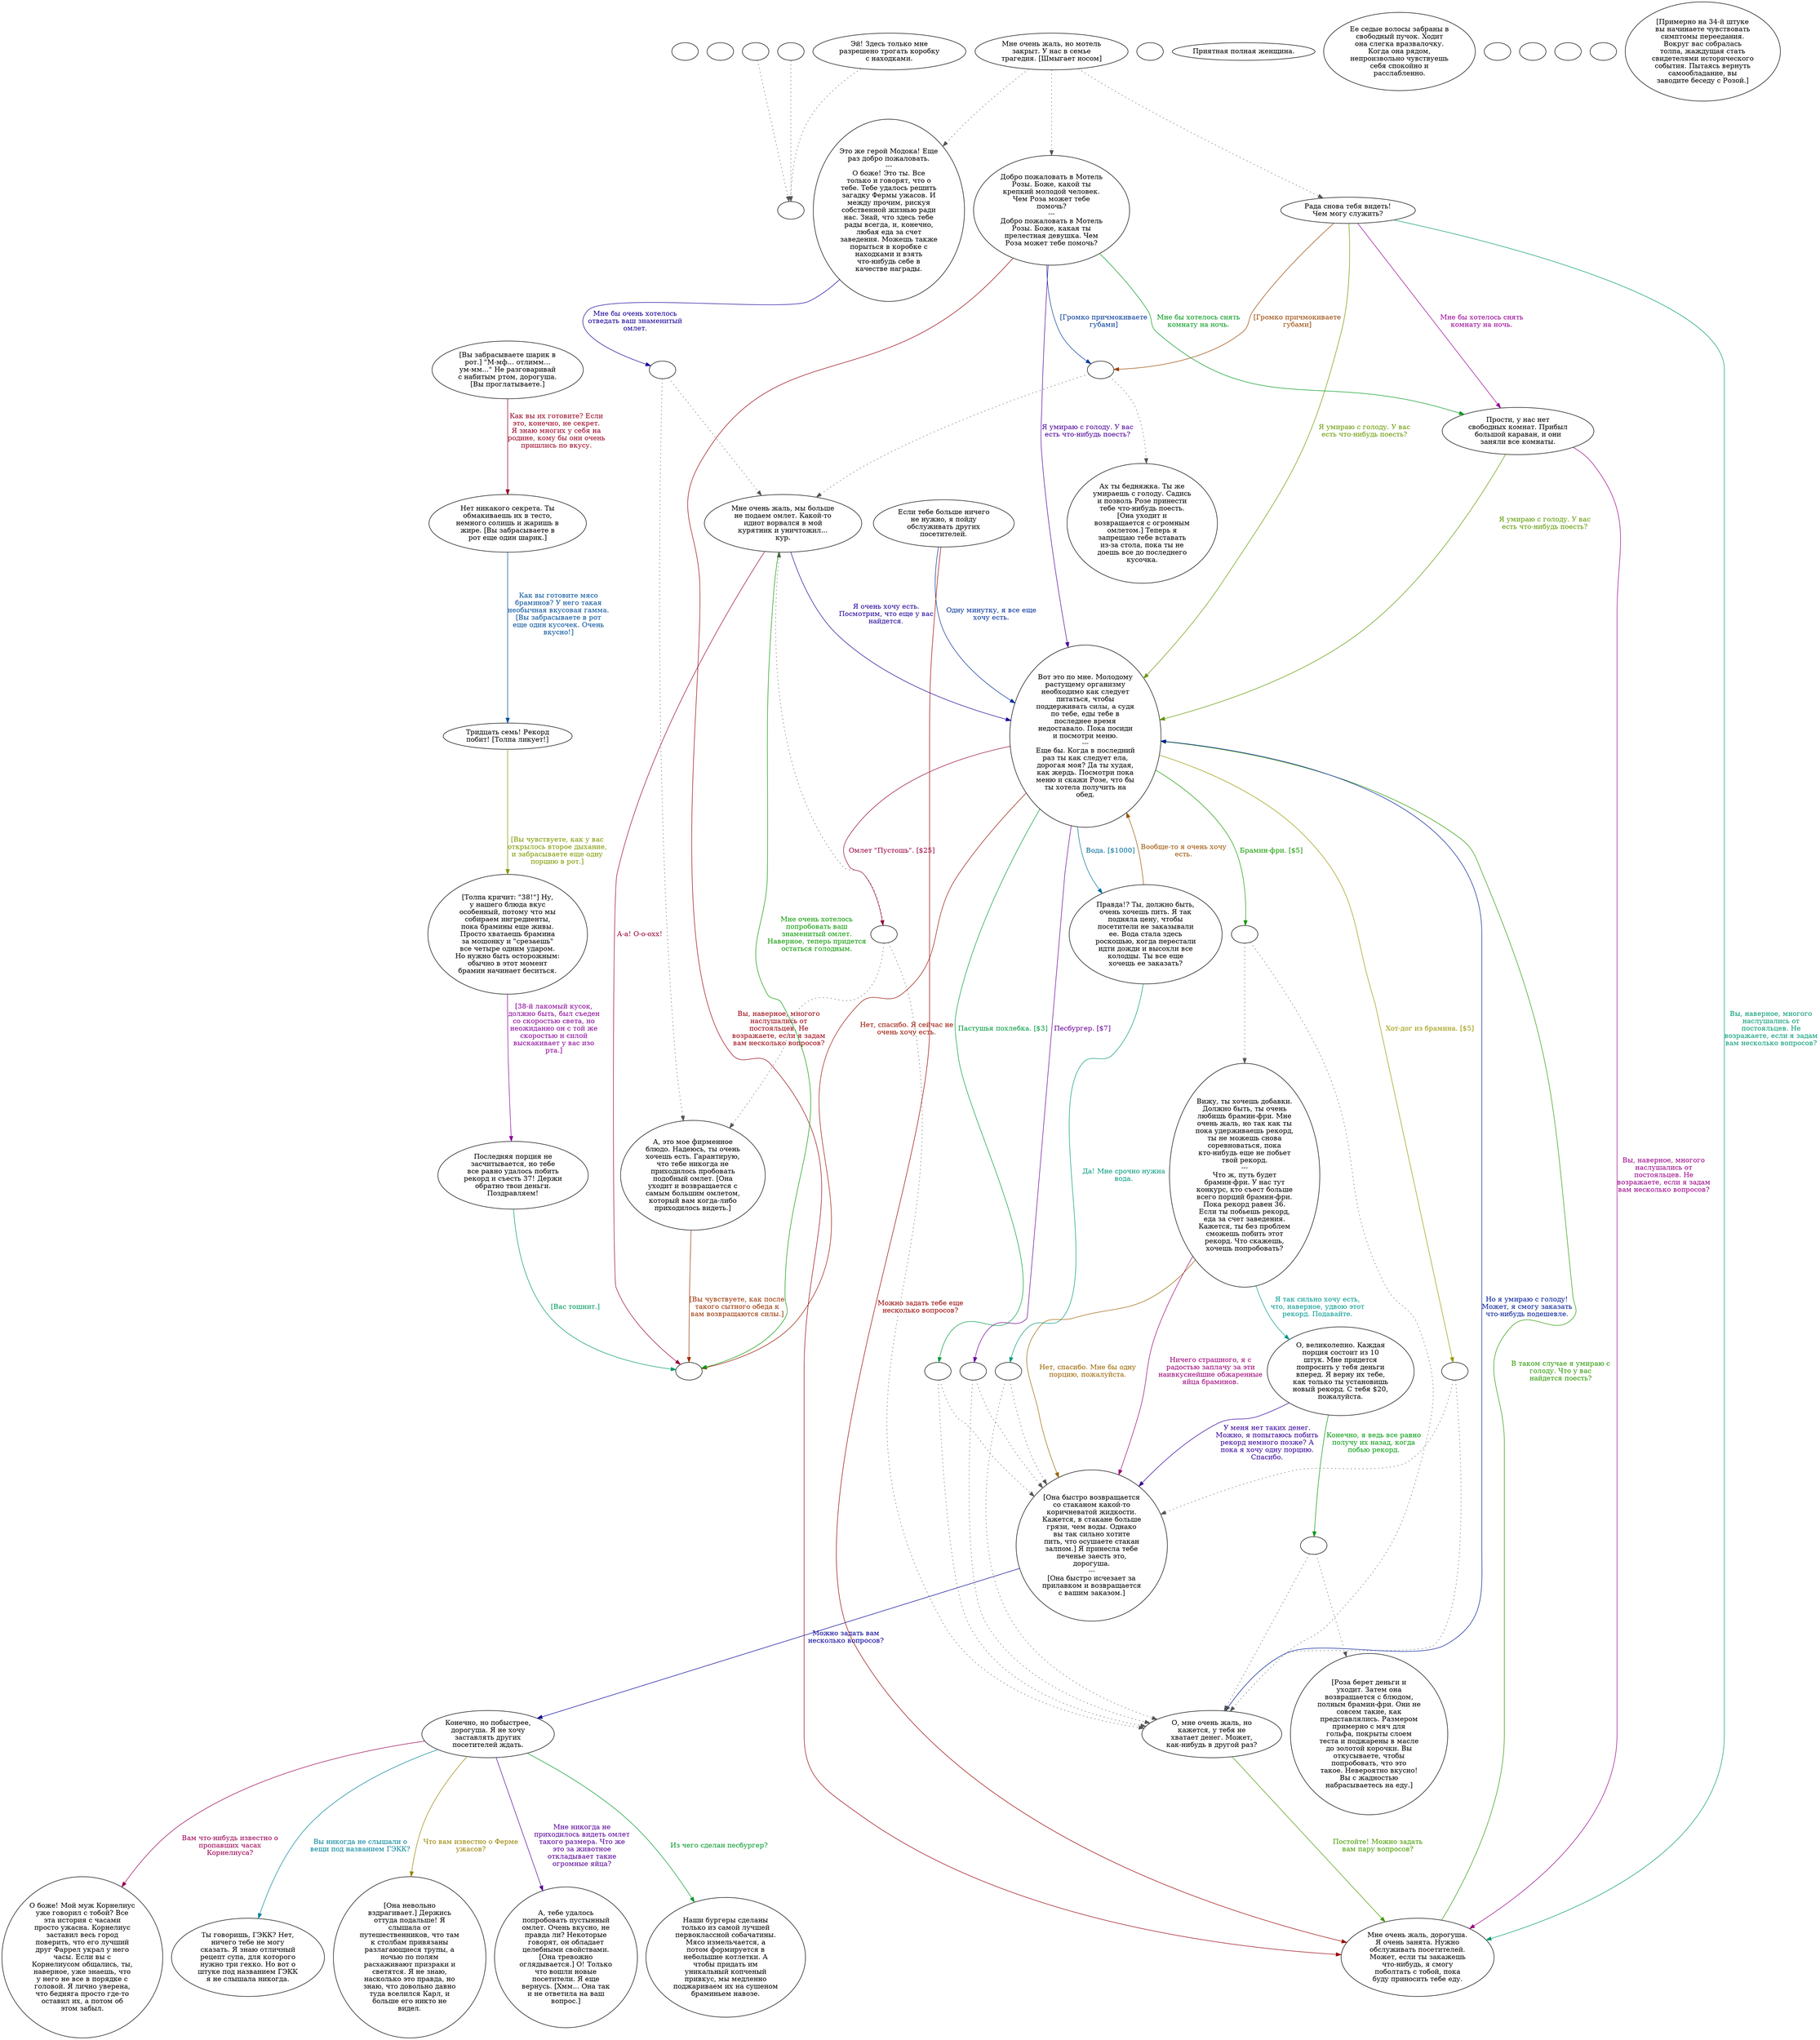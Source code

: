 digraph mcRose {
  "start" [style=filled       fillcolor="#FFFFFF"       color="#000000"]
  "start" [label=""]
  "critter_p_proc" [style=filled       fillcolor="#FFFFFF"       color="#000000"]
  "critter_p_proc" [label=""]
  "pickup_p_proc" [style=filled       fillcolor="#FFFFFF"       color="#000000"]
  "pickup_p_proc" -> "Node998" [style=dotted color="#555555"]
  "pickup_p_proc" [label=""]
  "talk_p_proc" [style=filled       fillcolor="#FFFFFF"       color="#000000"]
  "talk_p_proc" -> "Node002" [style=dotted color="#555555"]
  "talk_p_proc" -> "Node000" [style=dotted color="#555555"]
  "talk_p_proc" -> "Node001" [style=dotted color="#555555"]
  "talk_p_proc" [label="Мне очень жаль, но мотель\nзакрыт. У нас в семье\nтрагедия. [Шмыгает носом]"]
  "destroy_p_proc" [style=filled       fillcolor="#FFFFFF"       color="#000000"]
  "destroy_p_proc" [label=""]
  "look_at_p_proc" [style=filled       fillcolor="#FFFFFF"       color="#000000"]
  "look_at_p_proc" [label="Приятная полная женщина."]
  "description_p_proc" [style=filled       fillcolor="#FFFFFF"       color="#000000"]
  "description_p_proc" [label="Ее седые волосы забраны в\nсвободный пучок. Ходит\nона слегка вразвалочку.\nКогда она рядом,\nнепроизвольно чувствуешь\nсебя спокойно и\nрасслабленно."]
  "use_skill_on_p_proc" [style=filled       fillcolor="#FFFFFF"       color="#000000"]
  "use_skill_on_p_proc" [label=""]
  "damage_p_proc" [style=filled       fillcolor="#FFFFFF"       color="#000000"]
  "damage_p_proc" -> "Node998" [style=dotted color="#555555"]
  "damage_p_proc" [label=""]
  "map_enter_p_proc" [style=filled       fillcolor="#FFFFFF"       color="#000000"]
  "map_enter_p_proc" [label=""]
  "map_update_p_proc" [style=filled       fillcolor="#FFFFFF"       color="#000000"]
  "map_update_p_proc" [label=""]
  "combat_p_proc" [style=filled       fillcolor="#FFFFFF"       color="#000000"]
  "combat_p_proc" [label=""]
  "Node000" [style=filled       fillcolor="#FFFFFF"       color="#000000"]
  "Node000" [label="Добро пожаловать в Мотель\nРозы. Боже, какой ты\nкрепкий молодой человек.\nЧем Роза может тебе\nпомочь?\n---\nДобро пожаловать в Мотель\nРозы. Боже, какая ты\nпрелестная девушка. Чем\nРоза может тебе помочь?"]
  "Node000" -> "Node010" [label="Я умираю с голоду. У вас\nесть что-нибудь поесть?" color="#4B0099" fontcolor="#4B0099"]
  "Node000" -> "Node032" [label="Мне бы хотелось снять\nкомнату на ночь." color="#00991E" fontcolor="#00991E"]
  "Node000" -> "Node023" [label="Вы, наверное, многого\nнаслушались от\nпостояльцев. Не\nвозражаете, если я задам\nвам несколько вопросов?" color="#99000F" fontcolor="#99000F"]
  "Node000" -> "Node996" [label="[Громко причмокиваете\nгубами]" color="#003B99" fontcolor="#003B99"]
  "Node001" [style=filled       fillcolor="#FFFFFF"       color="#000000"]
  "Node001" [label="Рада снова тебя видеть!\nЧем могу служить?"]
  "Node001" -> "Node010" [label="Я умираю с голоду. У вас\nесть что-нибудь поесть?" color="#689900" fontcolor="#689900"]
  "Node001" -> "Node032" [label="Мне бы хотелось снять\nкомнату на ночь." color="#990095" fontcolor="#990095"]
  "Node001" -> "Node023" [label="Вы, наверное, многого\nнаслушались от\nпостояльцев. Не\nвозражаете, если я задам\nвам несколько вопросов?" color="#009971" fontcolor="#009971"]
  "Node001" -> "Node996" [label="[Громко причмокиваете\nгубами]" color="#994400" fontcolor="#994400"]
  "Node002" [style=filled       fillcolor="#FFFFFF"       color="#000000"]
  "Node002" [label="Это же герой Модока! Еще\nраз добро пожаловать.\n---\nО боже! Это ты. Все\nтолько и говорят, что о\nтебе. Тебе удалось решить\nзагадку Фермы ужасов. И\nмежду прочим, рискуя\nсобственной жизнью ради\nнас. Знай, что здесь тебе\nрады всегда, и, конечно,\nлюбая еда за счет\nзаведения. Можешь также\nпорыться в коробке с\nнаходками и взять\nчто-нибудь себе в\nкачестве награды."]
  "Node002" -> "Node995" [label="Мне бы очень хотелось\nотведать ваш знаменитый\nомлет." color="#180099" fontcolor="#180099"]
  "Node010" [style=filled       fillcolor="#FFFFFF"       color="#000000"]
  "Node010" [label="Вот это по мне. Молодому\nрастущему организму\nнеобходимо как следует\nпитаться, чтобы\nподдерживать силы, а судя\nпо тебе, еды тебе в\nпоследнее время\nнедоставало. Пока посиди\nи посмотри меню.\n---\nЕще бы. Когда в последний\nраз ты как следует ела,\nдорогая моя? Да ты худая,\nкак жердь. Посмотри пока\nменю и скажи Розе, что бы\nты хотела получить на\nобед."]
  "Node010" -> "Node994" [label="Брамин-фри. [$5]" color="#159900" fontcolor="#159900"]
  "Node010" -> "Node993" [label="Омлет \"Пустошь\". [$25]" color="#990042" fontcolor="#990042"]
  "Node010" -> "Node033" [label="Вода. [$1000]" color="#006E99" fontcolor="#006E99"]
  "Node010" -> "Node991" [label="Хот-дог из брамина. [$5]" color="#999700" fontcolor="#999700"]
  "Node010" -> "Node990" [label="Песбургер. [$7]" color="#6A0099" fontcolor="#6A0099"]
  "Node010" -> "Node989" [label="Пастушья похлебка. [$3]" color="#00993E" fontcolor="#00993E"]
  "Node010" -> "Node999" [label="Нет, спасибо. Я сейчас не\nочень хочу есть." color="#991100" fontcolor="#991100"]
  "Node011" [style=filled       fillcolor="#FFFFFF"       color="#000000"]
  "Node011" [label="О, мне очень жаль, но\nкажется, у тебя не\nхватает денег. Может,\nкак-нибудь в другой раз?"]
  "Node011" -> "Node010" [label="Но я умираю с голоду!\nМожет, я смогу заказать\nчто-нибудь подешевле." color="#001C99" fontcolor="#001C99"]
  "Node011" -> "Node023" [label="Постойте! Можно задать\nвам пару вопросов?" color="#489900" fontcolor="#489900"]
  "Node012" [style=filled       fillcolor="#FFFFFF"       color="#000000"]
  "Node012" [label="Вижу, ты хочешь добавки.\nДолжно быть, ты очень\nлюбишь брамин-фри. Мне\nочень жаль, но так как ты\nпока удерживаешь рекорд,\nты не можешь снова\nсоревноваться, пока\nкто-нибудь еще не побьет\nтвой рекорд.\n---\nЧто ж, путь будет\nбрамин-фри. У нас тут\nконкурс, кто съест больше\nвсего порций брамин-фри.\nПока рекорд равен 36.\nЕсли ты побьешь рекорд,\nеда за счет заведения.\nКажется, ты без проблем\nсможешь побить этот\nрекорд. Что скажешь,\nхочешь попробовать?"]
  "Node012" -> "Node022" [label="Ничего страшного, я с\nрадостью заплачу за эти\nнаивкуснейшие обжаренные\nяйца браминов." color="#990075" fontcolor="#990075"]
  "Node012" -> "Node013" [label="Я так сильно хочу есть,\nчто, наверное, удвою этот\nрекорд. Подавайте." color="#009990" fontcolor="#009990"]
  "Node012" -> "Node022" [label="Нет, спасибо. Мне бы одну\nпорцию, пожалуйста." color="#996400" fontcolor="#996400"]
  "Node013" [style=filled       fillcolor="#FFFFFF"       color="#000000"]
  "Node013" [label="О, великолепно. Каждая\nпорция состоит из 10\nштук. Мне придется\nпопросить у тебя деньги\nвперед. Я верну их тебе,\nкак только ты установишь\nновый рекорд. С тебя $20,\nпожалуйста."]
  "Node013" -> "Node022" [label="У меня нет таких денег.\nМожно, я попытаюсь побить\nрекорд немного позже? А\nпока я хочу одну порцию.\nСпасибо." color="#370099" fontcolor="#370099"]
  "Node013" -> "Node988" [label="Конечно, я ведь все равно\nполучу их назад, когда\nпобью рекорд." color="#00990B" fontcolor="#00990B"]
  "Node014" [style=filled       fillcolor="#FFFFFF"       color="#000000"]
  "Node014" [label="[Роза берет деньги и\nуходит. Затем она\nвозвращается с блюдом,\nполным брамин-фри. Они не\nсовсем такие, как\nпредставлялись. Размером\nпримерно с мяч для\nгольфа, покрыты слоем\nтеста и поджарены в масле\nдо золотой корочки. Вы\nоткусываете, чтобы\nпопробовать, что это\nтакое. Невероятно вкусно!\nВы с жадностью\nнабрасываетесь на еду.]"]
  "Node015" [style=filled       fillcolor="#FFFFFF"       color="#000000"]
  "Node015" [label="[Примерно на 34-й штуке\nвы начинаете чувствовать\nсимптомы переедания.\nВокруг вас собралась\nтолпа, жаждущая стать\nсвидетелями исторического\nсобытия. Пытаясь вернуть\nсамообладание, вы\nзаводите беседу с Розой.]"]
  "Node016" [style=filled       fillcolor="#FFFFFF"       color="#000000"]
  "Node016" [label="[Вы забрасываете шарик в\nрот.] \"М-мф... отлимм...\nум-мм...\" Не разговаривай\nс набитым ртом, дорогуша.\n[Вы проглатываете.]"]
  "Node016" -> "Node017" [label="Как вы их готовите? Если\nэто, конечно, не секрет.\nЯ знаю многих у себя на\nродине, кому бы они очень\nпришлись по вкусу." color="#990022" fontcolor="#990022"]
  "Node017" [style=filled       fillcolor="#FFFFFF"       color="#000000"]
  "Node017" [label="Нет никакого секрета. Ты\nобмакиваешь их в тесто,\nнемного солишь и жаришь в\nжире. [Вы забрасываете в\nрот еще один шарик.]"]
  "Node017" -> "Node018" [label="Как вы готовите мясо\nбраминов? У него такая\nнеобычная вкусовая гамма.\n[Вы забрасываете в рот\nеще один кусочек. Очень\nвкусно!]" color="#004F99" fontcolor="#004F99"]
  "Node018" [style=filled       fillcolor="#FFFFFF"       color="#000000"]
  "Node018" [label="Тридцать семь! Рекорд\nпобит! [Толпа ликует!]"]
  "Node018" -> "Node019" [label="[Вы чувствуете, как у вас\nоткрылось второе дыхание,\nи забрасываете еще одну\nпорцию в рот.]" color="#7B9900" fontcolor="#7B9900"]
  "Node019" [style=filled       fillcolor="#FFFFFF"       color="#000000"]
  "Node019" [label="[Толпа кричит: \"38!\"] Ну,\nу нашего блюда вкус\nособенный, потому что мы\nсобираем ингредиенты,\nпока брамины еще живы.\nПросто хватаешь брамина\nза мошонку и \"срезаешь\"\nвсе четыре одним ударом.\nНо нужно быть осторожным:\nобычно в этот момент\nбрамин начинает беситься."]
  "Node019" -> "Node020" [label="[38-й лакомый кусок,\nдолжно быть, был съеден\nсо скоростью света, но\nнеожиданно он с той же\nскоростью и силой\nвыскакивает у вас изо\nрта.]" color="#8A0099" fontcolor="#8A0099"]
  "Node020" [style=filled       fillcolor="#FFFFFF"       color="#000000"]
  "Node020" [label="Последняя порция не\nзасчитывается, но тебе\nвсе равно удалось побить\nрекорд и съесть 37! Держи\nобратно твои деньги.\nПоздравляем!"]
  "Node020" -> "Node999" [label="[Вас тошнит.]" color="#00995D" fontcolor="#00995D"]
  "Node021" [style=filled       fillcolor="#FFFFFF"       color="#000000"]
  "Node021" [label="А, это мое фирменное\nблюдо. Надеюсь, ты очень\nхочешь есть. Гарантирую,\nчто тебе никогда не\nприходилось пробовать\nподобный омлет. [Она\nуходит и возвращается с\nсамым большим омлетом,\nкоторый вам когда-либо\nприходилось видеть.]"]
  "Node021" -> "Node999" [label="[Вы чувствуете, как после\nтакого сытного обеда к\nвам возвращаются силы.]" color="#993100" fontcolor="#993100"]
  "Node022" [style=filled       fillcolor="#FFFFFF"       color="#000000"]
  "Node022" [label="[Она быстро возвращается\nсо стаканом какой-то\nкоричневатой жидкости.\nКажется, в стакане больше\nгрязи, чем воды. Однако\nвы так сильно хотите\nпить, что осушаете стакан\nзалпом.] Я принесла тебе\nпеченье заесть это,\nдорогуша.\n---\n[Она быстро исчезает за\nприлавком и возвращается\nс вашим заказом.]"]
  "Node022" -> "Node024" [label="Можно задать вам\nнесколько вопросов?" color="#040099" fontcolor="#040099"]
  "Node023" [style=filled       fillcolor="#FFFFFF"       color="#000000"]
  "Node023" [label="Мне очень жаль, дорогуша.\nЯ очень занята. Нужно\nобслуживать посетителей.\nМожет, если ты закажешь\nчто-нибудь, я смогу\nпоболтать с тобой, пока\nбуду приносить тебе еду."]
  "Node023" -> "Node010" [label="В таком случае я умираю с\nголоду. Что у вас\nнайдется поесть?" color="#299900" fontcolor="#299900"]
  "Node024" [style=filled       fillcolor="#FFFFFF"       color="#000000"]
  "Node024" [label="Конечно, но побыстрее,\nдорогуша. Я не хочу\nзаставлять других\nпосетителей ждать."]
  "Node024" -> "Node025" [label="Вам что-нибудь известно о\nпропавших часах\nКорнелиуса?" color="#990055" fontcolor="#990055"]
  "Node024" -> "Node027" [label="Вы никогда не слышали о\nвещи под названием ГЭКК?" color="#008299" fontcolor="#008299"]
  "Node024" -> "Node028" [label="Что вам известно о Ферме\nужасов?" color="#998300" fontcolor="#998300"]
  "Node024" -> "Node029" [label="Мне никогда не\nприходилось видеть омлет\nтакого размера. Что же\nэто за животное\nоткладывает такие\nогромные яйца?" color="#570099" fontcolor="#570099"]
  "Node024" -> "Node030" [label="Из чего сделан песбургер?" color="#00992A" fontcolor="#00992A"]
  "Node025" [style=filled       fillcolor="#FFFFFF"       color="#000000"]
  "Node025" [label="О боже! Мой муж Корнелиус\nуже говорил с тобой? Все\nэта история с часами\nпросто ужасна. Корнелиус\nзаставил весь город\nповерить, что его лучший\nдруг Фаррел украл у него\nчасы. Если вы с\nКорнелиусом общались, ты,\nнаверное, уже знаешь, что\nу него не все в порядке с\nголовой. Я лично уверена,\nчто бедняга просто где-то\nоставил их, а потом об\nэтом забыл."]
  "Node026" [style=filled       fillcolor="#FFFFFF"       color="#000000"]
  "Node026" [label="Если тебе больше ничего\nне нужно, я пойду\nобслуживать других\nпосетителей."]
  "Node026" -> "Node023" [label="Можно задать тебе еще\nнесколько вопросов?" color="#990002" fontcolor="#990002"]
  "Node026" -> "Node010" [label="Одну минутку, я все еще\nхочу есть." color="#002F99" fontcolor="#002F99"]
  "Node027" [style=filled       fillcolor="#FFFFFF"       color="#000000"]
  "Node027" [label="Ты говоришь, ГЭКК? Нет,\nничего тебе не могу\nсказать. Я знаю отличный\nрецепт супа, для которого\nнужно три гекко. Но вот о\nштуке под названием ГЭКК\nя не слышала никогда."]
  "Node028" [style=filled       fillcolor="#FFFFFF"       color="#000000"]
  "Node028" [label="[Она невольно\nвздрагивает.] Держись\nоттуда подальше! Я\nслышала от\nпутешественников, что там\nк столбам привязаны\nразлагающиеся трупы, а\nночью по полям\nрасхаживают призраки и\nсветятся. Я не знаю,\nнасколько это правда, но\nзнаю, что довольно давно\nтуда вселился Карл, и\nбольше его никто не\nвидел."]
  "Node029" [style=filled       fillcolor="#FFFFFF"       color="#000000"]
  "Node029" [label="А, тебе удалось\nпопробовать пустынный\nомлет. Очень вкусно, не\nправда ли? Некоторые\nговорят, он обладает\nцелебными свойствами.\n[Она тревожно\nоглядывается.] О! Только\nчто вошли новые\nпосетители. Я еще\nвернусь. [Хмм... Она так\nи не ответила на ваш\nвопрос.]"]
  "Node030" [style=filled       fillcolor="#FFFFFF"       color="#000000"]
  "Node030" [label="Наши бургеры сделаны\nтолько из самой лучшей\nпервоклассной собачатины.\nМясо измельчается, а\nпотом формируется в\nнебольшие котлетки. А\nчтобы придать им\nуникальный копченый\nпривкус, мы медленно\nподжариваем их на сушеном\nбраминьем навозе."]
  "Node031" [style=filled       fillcolor="#FFFFFF"       color="#000000"]
  "Node031" [label="Ах ты бедняжка. Ты же\nумираешь с голоду. Садись\nи позволь Розе принести\nтебе что-нибудь поесть.\n[Она уходит и\nвозвращается с огромным\nомлетом.] Теперь я\nзапрещаю тебе вставать\nиз-за стола, пока ты не\nдоешь все до последнего\nкусочка."]
  "Node032" [style=filled       fillcolor="#FFFFFF"       color="#000000"]
  "Node032" [label="Прости, у нас нет\nсвободных комнат. Прибыл\nбольшой караван, и они\nзаняли все комнаты."]
  "Node032" -> "Node010" [label="Я умираю с голоду. У вас\nесть что-нибудь поесть?" color="#5C9900" fontcolor="#5C9900"]
  "Node032" -> "Node023" [label="Вы, наверное, многого\nнаслушались от\nпостояльцев. Не\nвозражаете, если я задам\nвам несколько вопросов?" color="#990088" fontcolor="#990088"]
  "Node033" [style=filled       fillcolor="#FFFFFF"       color="#000000"]
  "Node033" [label="Правда!? Ты, должно быть,\nочень хочешь пить. Я так\nподняла цену, чтобы\nпосетители не заказывали\nее. Вода стала здесь\nроскошью, когда перестали\nидти дожди и высохли все\nколодцы. Ты все еще\nхочешь ее заказать?"]
  "Node033" -> "Node987" [label="Да! Мне срочно нужна\nвода." color="#00997D" fontcolor="#00997D"]
  "Node033" -> "Node010" [label="Вообще-то я очень хочу\nесть." color="#995000" fontcolor="#995000"]
  "Node034" [style=filled       fillcolor="#FFFFFF"       color="#000000"]
  "Node034" [label="Мне очень жаль, мы больше\nне подаем омлет. Какой-то\nидиот ворвался в мой\nкурятник и уничтожил...\nкур."]
  "Node034" -> "Node010" [label="Я очень хочу есть.\nПосмотрим, что еще у вас\nнайдется." color="#240099" fontcolor="#240099"]
  "Node034" -> "Node999" [label="Мне очень хотелось\nпопробовать ваш\nзнаменитый омлет.\nНаверное, теперь придется\nостаться голодным." color="#099900" fontcolor="#099900"]
  "Node034" -> "Node999" [label="А-а! О-о-охх!" color="#990036" fontcolor="#990036"]
  "Node999" [style=filled       fillcolor="#FFFFFF"       color="#000000"]
  "Node999" [label=""]
  "Node998" [style=filled       fillcolor="#FFFFFF"       color="#000000"]
  "Node998" [label=""]
  "Node996" [style=filled       fillcolor="#FFFFFF"       color="#000000"]
  "Node996" -> "Node034" [style=dotted color="#555555"]
  "Node996" -> "Node031" [style=dotted color="#555555"]
  "Node996" [label=""]
  "Node995" [style=filled       fillcolor="#FFFFFF"       color="#000000"]
  "Node995" -> "Node034" [style=dotted color="#555555"]
  "Node995" -> "Node021" [style=dotted color="#555555"]
  "Node995" [label=""]
  "Node994" [style=filled       fillcolor="#FFFFFF"       color="#000000"]
  "Node994" -> "Node012" [style=dotted color="#555555"]
  "Node994" -> "Node011" [style=dotted color="#555555"]
  "Node994" [label=""]
  "Node993" [style=filled       fillcolor="#FFFFFF"       color="#000000"]
  "Node993" -> "Node034" [style=dotted color="#555555"]
  "Node993" -> "Node021" [style=dotted color="#555555"]
  "Node993" -> "Node011" [style=dotted color="#555555"]
  "Node993" [label=""]
  "Node991" [style=filled       fillcolor="#FFFFFF"       color="#000000"]
  "Node991" -> "Node022" [style=dotted color="#555555"]
  "Node991" -> "Node011" [style=dotted color="#555555"]
  "Node991" [label=""]
  "Node990" [style=filled       fillcolor="#FFFFFF"       color="#000000"]
  "Node990" -> "Node022" [style=dotted color="#555555"]
  "Node990" -> "Node011" [style=dotted color="#555555"]
  "Node990" [label=""]
  "Node989" [style=filled       fillcolor="#FFFFFF"       color="#000000"]
  "Node989" -> "Node022" [style=dotted color="#555555"]
  "Node989" -> "Node011" [style=dotted color="#555555"]
  "Node989" [label=""]
  "Node988" [style=filled       fillcolor="#FFFFFF"       color="#000000"]
  "Node988" -> "Node014" [style=dotted color="#555555"]
  "Node988" -> "Node011" [style=dotted color="#555555"]
  "Node988" [label=""]
  "Node987" [style=filled       fillcolor="#FFFFFF"       color="#000000"]
  "Node987" -> "Node022" [style=dotted color="#555555"]
  "Node987" -> "Node011" [style=dotted color="#555555"]
  "Node987" [label=""]
  "timed_event_p_proc" [style=filled       fillcolor="#FFFFFF"       color="#000000"]
  "timed_event_p_proc" -> "Node998" [style=dotted color="#555555"]
  "timed_event_p_proc" [label="Эй! Здесь только мне\nразрешено трогать коробку\nс находками."]
}